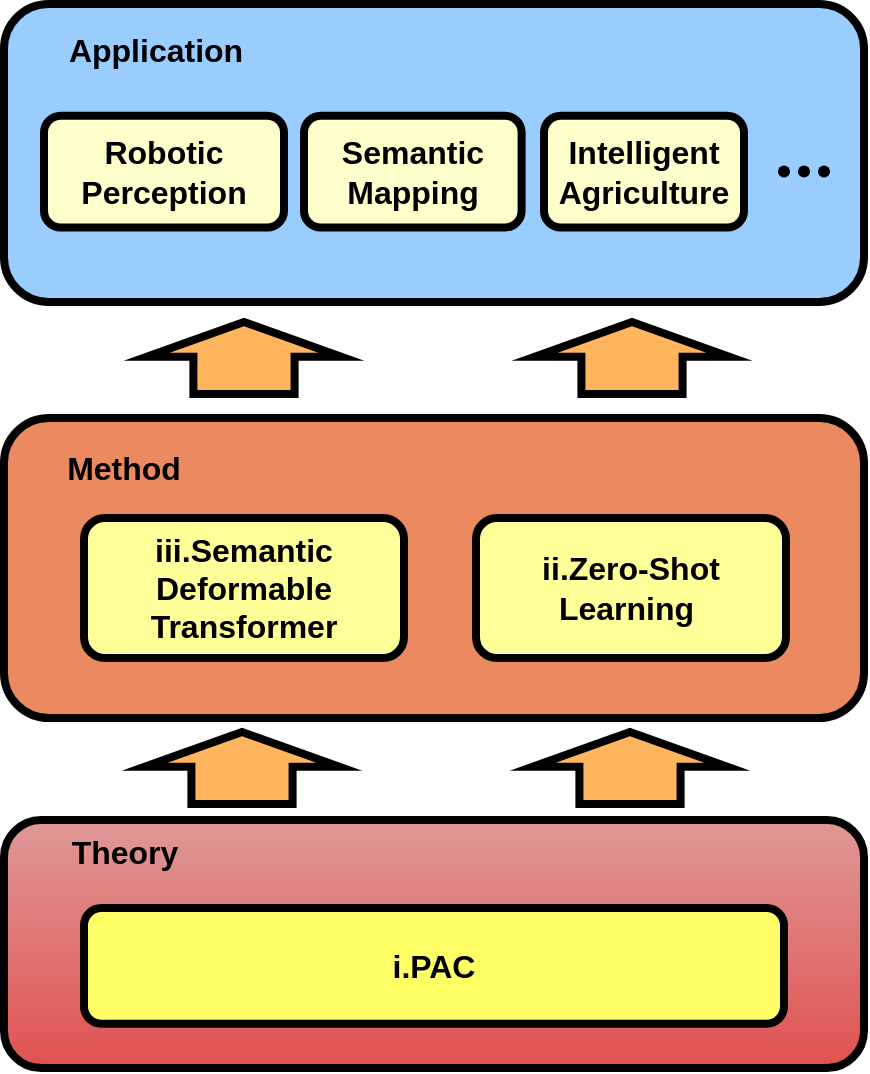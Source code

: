 <mxfile version="22.1.6" type="github">
  <diagram name="第 1 页" id="VBXrqZ1TGD6I4Q5Eti-B">
    <mxGraphModel dx="1386" dy="793" grid="1" gridSize="10" guides="1" tooltips="1" connect="1" arrows="1" fold="1" page="1" pageScale="1" pageWidth="827" pageHeight="1169" math="0" shadow="0">
      <root>
        <mxCell id="0" />
        <mxCell id="1" parent="0" />
        <mxCell id="AY9r4cSfCqV8gxd3wn3r-1" value="" style="group" parent="1" vertex="1" connectable="0">
          <mxGeometry x="100" y="621" width="430" height="124" as="geometry" />
        </mxCell>
        <mxCell id="AY9r4cSfCqV8gxd3wn3r-2" value="" style="rounded=1;whiteSpace=wrap;html=1;strokeWidth=4;fillColor=#DE9997;strokeColor=#000000;fillStyle=auto;gradientColor=#E05151;" parent="AY9r4cSfCqV8gxd3wn3r-1" vertex="1">
          <mxGeometry width="430.0" height="124" as="geometry" />
        </mxCell>
        <mxCell id="AY9r4cSfCqV8gxd3wn3r-3" value="&lt;b&gt;&lt;font style=&quot;font-size: 16px;&quot;&gt;i.PAC&lt;/font&gt;&lt;/b&gt;" style="rounded=1;whiteSpace=wrap;html=1;strokeWidth=4;fillColor=#FFFF66;strokeColor=#000000;" parent="AY9r4cSfCqV8gxd3wn3r-1" vertex="1">
          <mxGeometry x="40" y="43.997" width="350" height="57.867" as="geometry" />
        </mxCell>
        <mxCell id="AY9r4cSfCqV8gxd3wn3r-4" value="Theory" style="text;html=1;strokeColor=none;fillColor=none;align=center;verticalAlign=middle;whiteSpace=wrap;rounded=0;fontStyle=1;fontSize=16;" parent="AY9r4cSfCqV8gxd3wn3r-1" vertex="1">
          <mxGeometry x="30.001" y="3.307" width="61.429" height="24.8" as="geometry" />
        </mxCell>
        <mxCell id="AY9r4cSfCqV8gxd3wn3r-5" value="" style="group;fillColor=default;" parent="1" vertex="1" connectable="0">
          <mxGeometry x="100" y="213" width="430" height="148.97" as="geometry" />
        </mxCell>
        <mxCell id="AY9r4cSfCqV8gxd3wn3r-6" value="" style="rounded=1;whiteSpace=wrap;html=1;strokeWidth=4;fillColor=#99CCFF;strokeColor=#000000;" parent="AY9r4cSfCqV8gxd3wn3r-5" vertex="1">
          <mxGeometry width="430" height="148.97" as="geometry" />
        </mxCell>
        <mxCell id="AY9r4cSfCqV8gxd3wn3r-8" value="&lt;b style=&quot;border-color: var(--border-color); font-size: 16px;&quot;&gt;Robotic Perception&lt;/b&gt;" style="rounded=1;whiteSpace=wrap;html=1;strokeWidth=4;fillColor=#FFFFCC;" parent="AY9r4cSfCqV8gxd3wn3r-5" vertex="1">
          <mxGeometry x="20" y="55.87" width="120" height="55.86" as="geometry" />
        </mxCell>
        <mxCell id="AY9r4cSfCqV8gxd3wn3r-9" value="&lt;b&gt;&lt;font style=&quot;font-size: 16px;&quot;&gt;Intelligent&lt;br&gt;Agriculture&lt;br&gt;&lt;/font&gt;&lt;/b&gt;" style="rounded=1;whiteSpace=wrap;html=1;strokeWidth=4;fillColor=#FFFFCC;" parent="AY9r4cSfCqV8gxd3wn3r-5" vertex="1">
          <mxGeometry x="270" y="55.87" width="100" height="55.86" as="geometry" />
        </mxCell>
        <mxCell id="AY9r4cSfCqV8gxd3wn3r-10" value="Application" style="text;html=1;strokeColor=none;fillColor=none;align=center;verticalAlign=middle;whiteSpace=wrap;rounded=0;fontStyle=1;fontSize=16;" parent="AY9r4cSfCqV8gxd3wn3r-5" vertex="1">
          <mxGeometry x="45.6" y="9.315" width="60" height="27.931" as="geometry" />
        </mxCell>
        <mxCell id="AY9r4cSfCqV8gxd3wn3r-11" value="" style="shape=waypoint;sketch=0;fillStyle=solid;size=6;pointerEvents=1;points=[];fillColor=none;resizable=0;rotatable=0;perimeter=centerPerimeter;snapToPoint=1;" parent="AY9r4cSfCqV8gxd3wn3r-5" vertex="1">
          <mxGeometry x="380.0" y="73.799" width="20" height="20" as="geometry" />
        </mxCell>
        <mxCell id="AY9r4cSfCqV8gxd3wn3r-12" value="" style="shape=waypoint;sketch=0;fillStyle=solid;size=6;pointerEvents=1;points=[];fillColor=none;resizable=0;rotatable=0;perimeter=centerPerimeter;snapToPoint=1;" parent="AY9r4cSfCqV8gxd3wn3r-5" vertex="1">
          <mxGeometry x="390.002" y="73.799" width="20" height="20" as="geometry" />
        </mxCell>
        <mxCell id="AY9r4cSfCqV8gxd3wn3r-13" value="" style="shape=waypoint;sketch=0;fillStyle=solid;size=6;pointerEvents=1;points=[];fillColor=none;resizable=0;rotatable=0;perimeter=centerPerimeter;snapToPoint=1;" parent="AY9r4cSfCqV8gxd3wn3r-5" vertex="1">
          <mxGeometry x="400.004" y="73.799" width="20" height="20" as="geometry" />
        </mxCell>
        <mxCell id="AY9r4cSfCqV8gxd3wn3r-7" value="&lt;span style=&quot;font-size: 16px;&quot;&gt;&lt;b&gt;Semantic Mapping&lt;br&gt;&lt;/b&gt;&lt;/span&gt;" style="rounded=1;whiteSpace=wrap;html=1;strokeWidth=4;fillColor=#FFFFCC;" parent="AY9r4cSfCqV8gxd3wn3r-5" vertex="1">
          <mxGeometry x="150" y="55.87" width="108.81" height="55.86" as="geometry" />
        </mxCell>
        <mxCell id="AY9r4cSfCqV8gxd3wn3r-14" value="" style="shape=flexArrow;endArrow=classic;html=1;rounded=0;width=47.586;endSize=4.448;strokeWidth=4;endWidth=42.663;fillColor=#FFB45E;" parent="1" edge="1">
          <mxGeometry width="50" height="50" relative="1" as="geometry">
            <mxPoint x="414" y="410" as="sourcePoint" />
            <mxPoint x="414" y="370" as="targetPoint" />
            <Array as="points" />
          </mxGeometry>
        </mxCell>
        <mxCell id="AY9r4cSfCqV8gxd3wn3r-15" value="" style="shape=flexArrow;endArrow=classic;html=1;rounded=0;width=47.586;endSize=4.448;strokeWidth=4;endWidth=42.663;fillColor=#FFB45E;" parent="1" edge="1">
          <mxGeometry width="50" height="50" relative="1" as="geometry">
            <mxPoint x="220" y="410" as="sourcePoint" />
            <mxPoint x="220" y="370" as="targetPoint" />
            <Array as="points" />
          </mxGeometry>
        </mxCell>
        <mxCell id="AY9r4cSfCqV8gxd3wn3r-16" value="" style="rounded=1;whiteSpace=wrap;html=1;strokeWidth=4;fillColor=#EB8A60;strokeColor=#000000;" parent="1" vertex="1">
          <mxGeometry x="100" y="420" width="430" height="150" as="geometry" />
        </mxCell>
        <mxCell id="AY9r4cSfCqV8gxd3wn3r-17" value="&lt;b style=&quot;border-color: var(--border-color); font-size: 16px;&quot;&gt;iii.Semantic&lt;br style=&quot;border-color: var(--border-color);&quot;&gt;Deformable&lt;br style=&quot;border-color: var(--border-color);&quot;&gt;Transformer&lt;/b&gt;" style="rounded=1;whiteSpace=wrap;html=1;strokeWidth=4;fillColor=#FFFF99;" parent="1" vertex="1">
          <mxGeometry x="140" y="470" width="160" height="70" as="geometry" />
        </mxCell>
        <mxCell id="AY9r4cSfCqV8gxd3wn3r-18" value="&lt;b style=&quot;border-color: var(--border-color); font-size: 16px;&quot;&gt;ii.Zero-Shot&lt;br style=&quot;border-color: var(--border-color);&quot;&gt;Learning&amp;nbsp;&lt;/b&gt;&lt;span style=&quot;font-size: 16px;&quot;&gt;&lt;b&gt;&lt;br&gt;&lt;/b&gt;&lt;/span&gt;" style="rounded=1;whiteSpace=wrap;html=1;strokeWidth=4;fillColor=#FFFF99;" parent="1" vertex="1">
          <mxGeometry x="336" y="470" width="155" height="70" as="geometry" />
        </mxCell>
        <mxCell id="AY9r4cSfCqV8gxd3wn3r-19" value="Method" style="text;html=1;strokeColor=none;fillColor=none;align=center;verticalAlign=middle;whiteSpace=wrap;rounded=0;fontStyle=1;fontSize=16;" parent="1" vertex="1">
          <mxGeometry x="130" y="430" width="60" height="30" as="geometry" />
        </mxCell>
        <mxCell id="AY9r4cSfCqV8gxd3wn3r-20" value="" style="shape=flexArrow;endArrow=classic;html=1;rounded=0;width=47.586;endSize=4.448;strokeWidth=4;endWidth=42.663;fillColor=#FFB45E;" parent="1" edge="1">
          <mxGeometry width="50" height="50" relative="1" as="geometry">
            <mxPoint x="413" y="615" as="sourcePoint" />
            <mxPoint x="413" y="575" as="targetPoint" />
            <Array as="points" />
          </mxGeometry>
        </mxCell>
        <mxCell id="AY9r4cSfCqV8gxd3wn3r-21" value="" style="shape=flexArrow;endArrow=classic;html=1;rounded=0;width=47.586;endSize=4.448;strokeWidth=4;endWidth=42.663;fillColor=#FFB45E;" parent="1" edge="1">
          <mxGeometry width="50" height="50" relative="1" as="geometry">
            <mxPoint x="219" y="615" as="sourcePoint" />
            <mxPoint x="219" y="575" as="targetPoint" />
            <Array as="points" />
          </mxGeometry>
        </mxCell>
      </root>
    </mxGraphModel>
  </diagram>
</mxfile>
